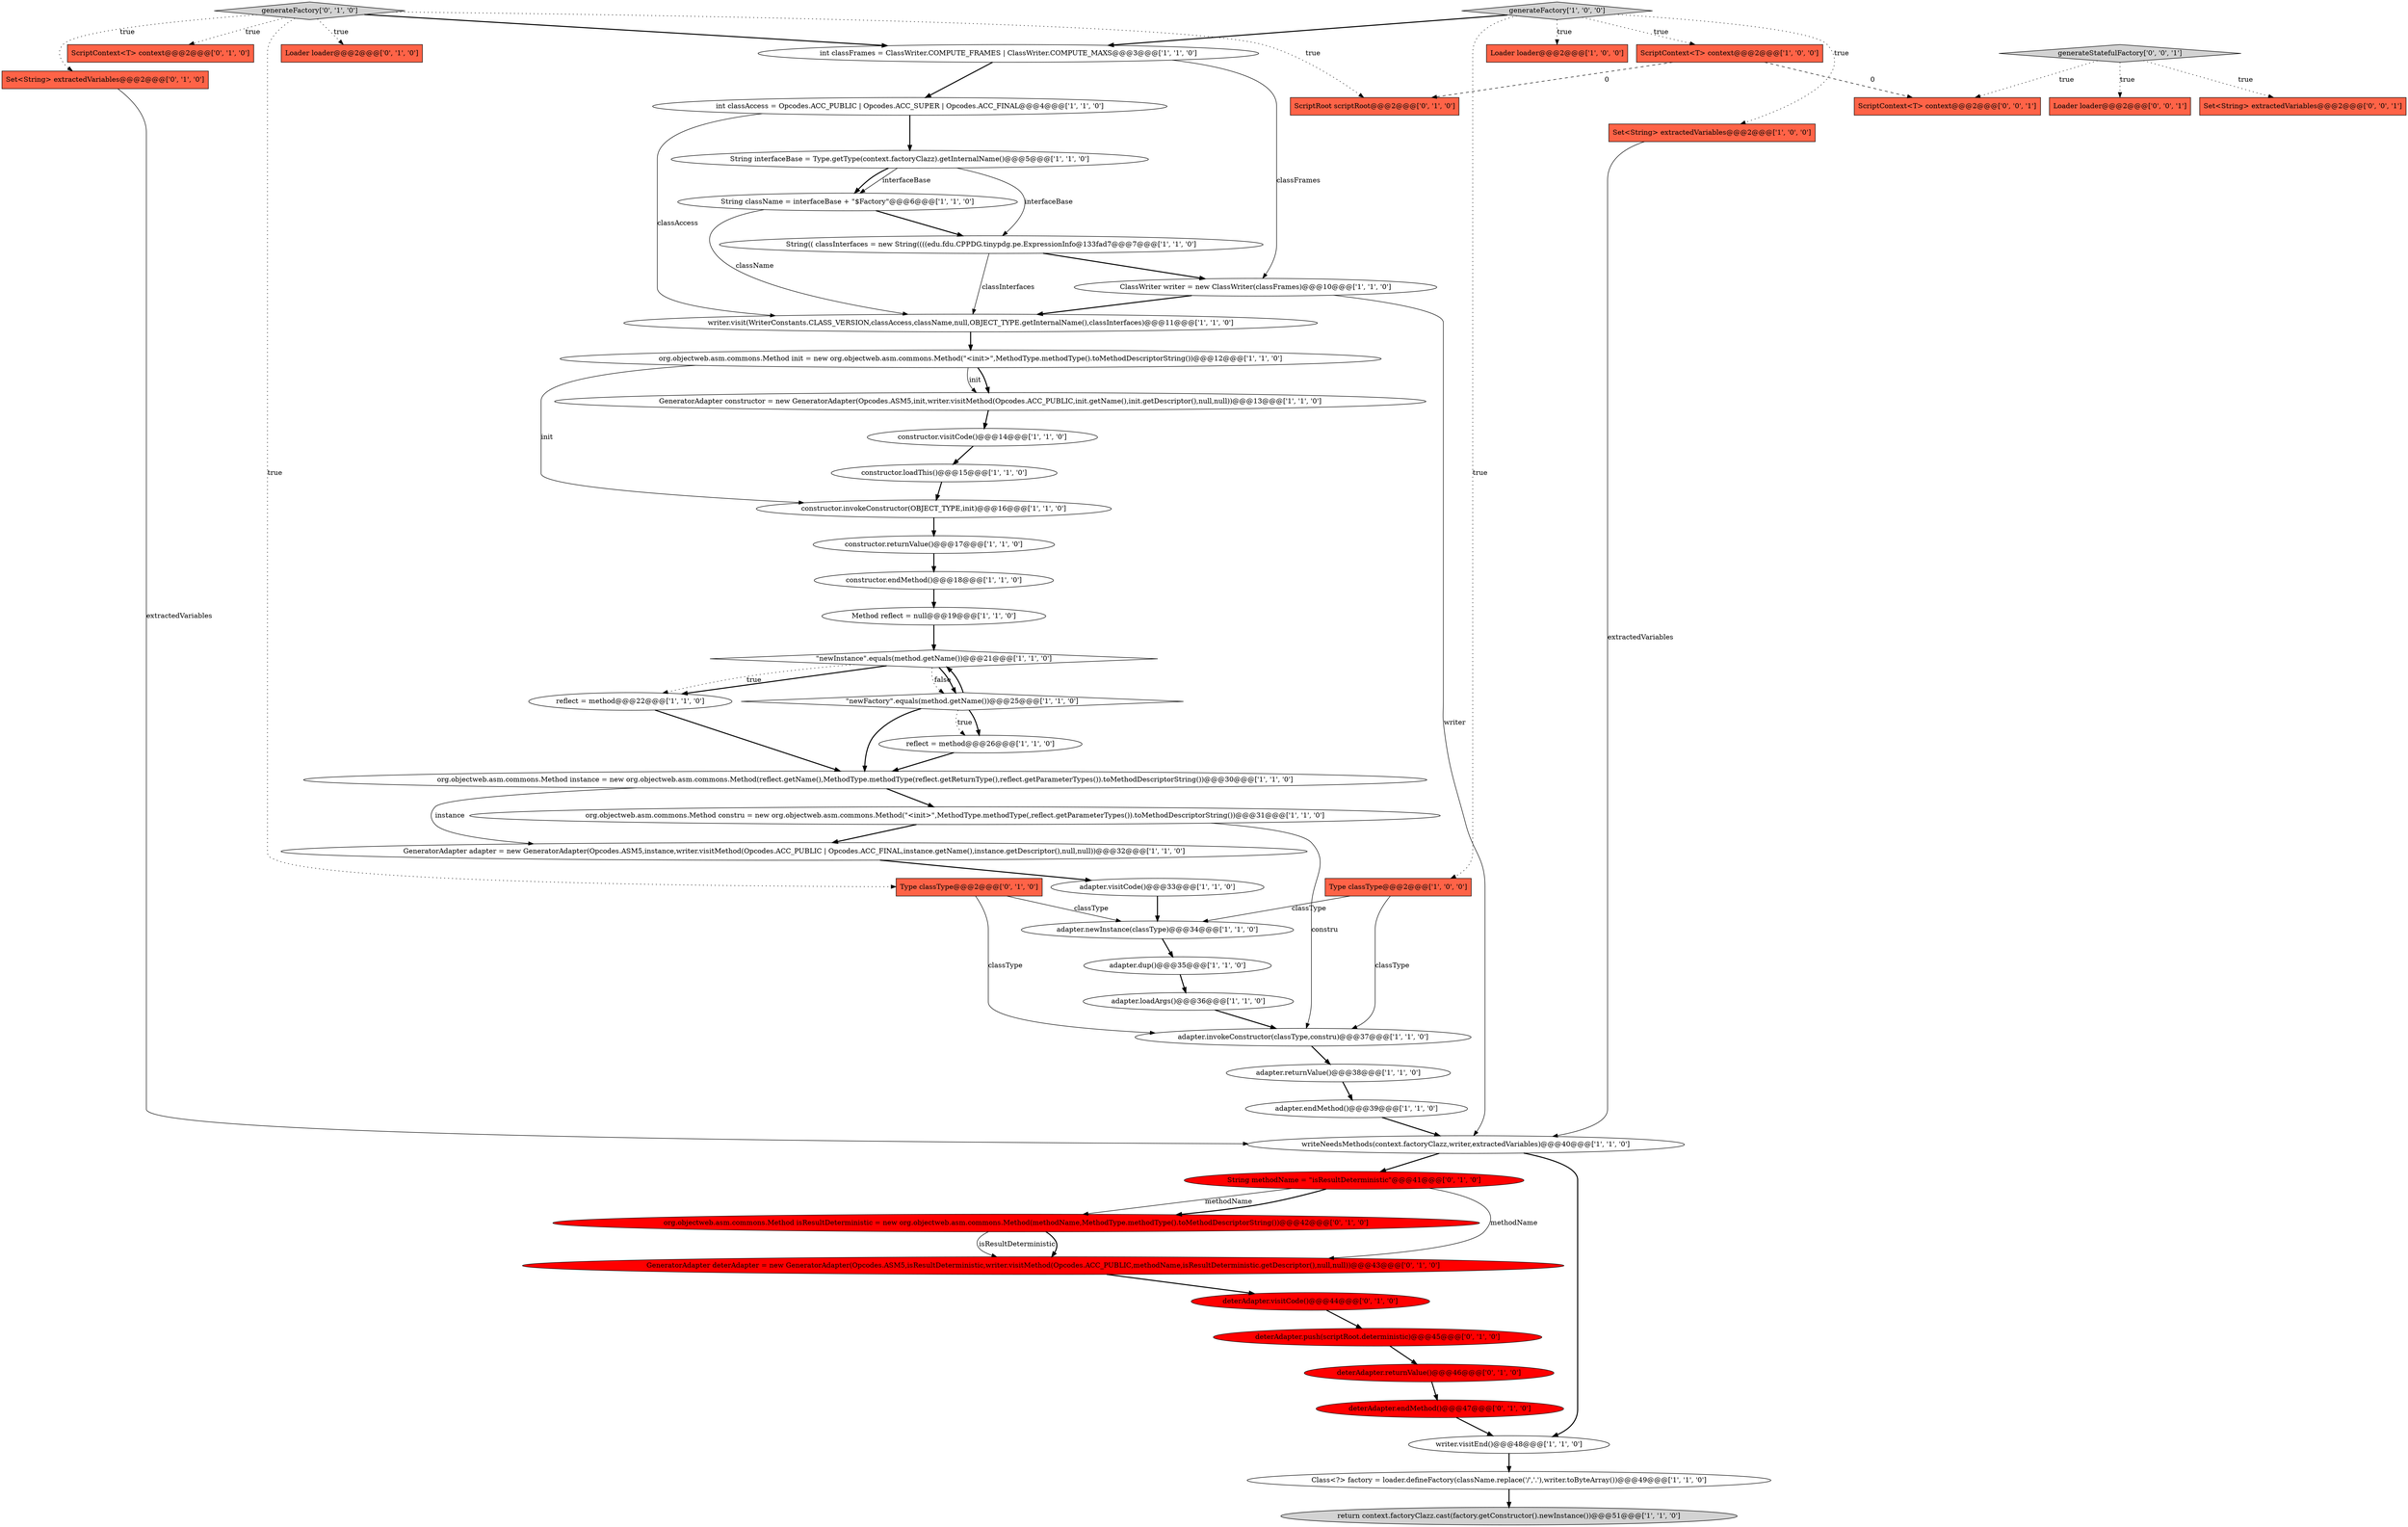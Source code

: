 digraph {
17 [style = filled, label = "org.objectweb.asm.commons.Method instance = new org.objectweb.asm.commons.Method(reflect.getName(),MethodType.methodType(reflect.getReturnType(),reflect.getParameterTypes()).toMethodDescriptorString())@@@30@@@['1', '1', '0']", fillcolor = white, shape = ellipse image = "AAA0AAABBB1BBB"];
6 [style = filled, label = "Class<?> factory = loader.defineFactory(className.replace('/','.'),writer.toByteArray())@@@49@@@['1', '1', '0']", fillcolor = white, shape = ellipse image = "AAA0AAABBB1BBB"];
29 [style = filled, label = "org.objectweb.asm.commons.Method init = new org.objectweb.asm.commons.Method(\"<init>\",MethodType.methodType().toMethodDescriptorString())@@@12@@@['1', '1', '0']", fillcolor = white, shape = ellipse image = "AAA0AAABBB1BBB"];
40 [style = filled, label = "org.objectweb.asm.commons.Method isResultDeterministic = new org.objectweb.asm.commons.Method(methodName,MethodType.methodType().toMethodDescriptorString())@@@42@@@['0', '1', '0']", fillcolor = red, shape = ellipse image = "AAA1AAABBB2BBB"];
23 [style = filled, label = "GeneratorAdapter constructor = new GeneratorAdapter(Opcodes.ASM5,init,writer.visitMethod(Opcodes.ACC_PUBLIC,init.getName(),init.getDescriptor(),null,null))@@@13@@@['1', '1', '0']", fillcolor = white, shape = ellipse image = "AAA0AAABBB1BBB"];
44 [style = filled, label = "ScriptContext<T> context@@@2@@@['0', '1', '0']", fillcolor = tomato, shape = box image = "AAA0AAABBB2BBB"];
39 [style = filled, label = "deterAdapter.push(scriptRoot.deterministic)@@@45@@@['0', '1', '0']", fillcolor = red, shape = ellipse image = "AAA1AAABBB2BBB"];
25 [style = filled, label = "adapter.visitCode()@@@33@@@['1', '1', '0']", fillcolor = white, shape = ellipse image = "AAA0AAABBB1BBB"];
4 [style = filled, label = "int classAccess = Opcodes.ACC_PUBLIC | Opcodes.ACC_SUPER | Opcodes.ACC_FINAL@@@4@@@['1', '1', '0']", fillcolor = white, shape = ellipse image = "AAA0AAABBB1BBB"];
38 [style = filled, label = "Set<String> extractedVariables@@@2@@@['0', '1', '0']", fillcolor = tomato, shape = box image = "AAA0AAABBB2BBB"];
14 [style = filled, label = "adapter.dup()@@@35@@@['1', '1', '0']", fillcolor = white, shape = ellipse image = "AAA0AAABBB1BBB"];
10 [style = filled, label = "adapter.invokeConstructor(classType,constru)@@@37@@@['1', '1', '0']", fillcolor = white, shape = ellipse image = "AAA0AAABBB1BBB"];
51 [style = filled, label = "Loader loader@@@2@@@['0', '0', '1']", fillcolor = tomato, shape = box image = "AAA0AAABBB3BBB"];
8 [style = filled, label = "Loader loader@@@2@@@['1', '0', '0']", fillcolor = tomato, shape = box image = "AAA0AAABBB1BBB"];
50 [style = filled, label = "deterAdapter.endMethod()@@@47@@@['0', '1', '0']", fillcolor = red, shape = ellipse image = "AAA1AAABBB2BBB"];
33 [style = filled, label = "adapter.endMethod()@@@39@@@['1', '1', '0']", fillcolor = white, shape = ellipse image = "AAA0AAABBB1BBB"];
36 [style = filled, label = "\"newInstance\".equals(method.getName())@@@21@@@['1', '1', '0']", fillcolor = white, shape = diamond image = "AAA0AAABBB1BBB"];
26 [style = filled, label = "Set<String> extractedVariables@@@2@@@['1', '0', '0']", fillcolor = tomato, shape = box image = "AAA0AAABBB1BBB"];
2 [style = filled, label = "String interfaceBase = Type.getType(context.factoryClazz).getInternalName()@@@5@@@['1', '1', '0']", fillcolor = white, shape = ellipse image = "AAA0AAABBB1BBB"];
46 [style = filled, label = "deterAdapter.returnValue()@@@46@@@['0', '1', '0']", fillcolor = red, shape = ellipse image = "AAA1AAABBB2BBB"];
24 [style = filled, label = "Type classType@@@2@@@['1', '0', '0']", fillcolor = tomato, shape = box image = "AAA0AAABBB1BBB"];
48 [style = filled, label = "deterAdapter.visitCode()@@@44@@@['0', '1', '0']", fillcolor = red, shape = ellipse image = "AAA1AAABBB2BBB"];
1 [style = filled, label = "constructor.loadThis()@@@15@@@['1', '1', '0']", fillcolor = white, shape = ellipse image = "AAA0AAABBB1BBB"];
35 [style = filled, label = "String(( classInterfaces = new String((((edu.fdu.CPPDG.tinypdg.pe.ExpressionInfo@133fad7@@@7@@@['1', '1', '0']", fillcolor = white, shape = ellipse image = "AAA0AAABBB1BBB"];
15 [style = filled, label = "int classFrames = ClassWriter.COMPUTE_FRAMES | ClassWriter.COMPUTE_MAXS@@@3@@@['1', '1', '0']", fillcolor = white, shape = ellipse image = "AAA0AAABBB1BBB"];
52 [style = filled, label = "Set<String> extractedVariables@@@2@@@['0', '0', '1']", fillcolor = tomato, shape = box image = "AAA0AAABBB3BBB"];
3 [style = filled, label = "writer.visit(WriterConstants.CLASS_VERSION,classAccess,className,null,OBJECT_TYPE.getInternalName(),classInterfaces)@@@11@@@['1', '1', '0']", fillcolor = white, shape = ellipse image = "AAA0AAABBB1BBB"];
43 [style = filled, label = "generateFactory['0', '1', '0']", fillcolor = lightgray, shape = diamond image = "AAA0AAABBB2BBB"];
20 [style = filled, label = "reflect = method@@@22@@@['1', '1', '0']", fillcolor = white, shape = ellipse image = "AAA0AAABBB1BBB"];
45 [style = filled, label = "String methodName = \"isResultDeterministic\"@@@41@@@['0', '1', '0']", fillcolor = red, shape = ellipse image = "AAA1AAABBB2BBB"];
7 [style = filled, label = "ClassWriter writer = new ClassWriter(classFrames)@@@10@@@['1', '1', '0']", fillcolor = white, shape = ellipse image = "AAA0AAABBB1BBB"];
49 [style = filled, label = "ScriptRoot scriptRoot@@@2@@@['0', '1', '0']", fillcolor = tomato, shape = box image = "AAA1AAABBB2BBB"];
32 [style = filled, label = "reflect = method@@@26@@@['1', '1', '0']", fillcolor = white, shape = ellipse image = "AAA0AAABBB1BBB"];
31 [style = filled, label = "adapter.newInstance(classType)@@@34@@@['1', '1', '0']", fillcolor = white, shape = ellipse image = "AAA0AAABBB1BBB"];
22 [style = filled, label = "constructor.returnValue()@@@17@@@['1', '1', '0']", fillcolor = white, shape = ellipse image = "AAA0AAABBB1BBB"];
34 [style = filled, label = "return context.factoryClazz.cast(factory.getConstructor().newInstance())@@@51@@@['1', '1', '0']", fillcolor = lightgray, shape = ellipse image = "AAA0AAABBB1BBB"];
41 [style = filled, label = "Loader loader@@@2@@@['0', '1', '0']", fillcolor = tomato, shape = box image = "AAA0AAABBB2BBB"];
5 [style = filled, label = "org.objectweb.asm.commons.Method constru = new org.objectweb.asm.commons.Method(\"<init>\",MethodType.methodType(,reflect.getParameterTypes()).toMethodDescriptorString())@@@31@@@['1', '1', '0']", fillcolor = white, shape = ellipse image = "AAA0AAABBB1BBB"];
30 [style = filled, label = "ScriptContext<T> context@@@2@@@['1', '0', '0']", fillcolor = tomato, shape = box image = "AAA1AAABBB1BBB"];
11 [style = filled, label = "constructor.invokeConstructor(OBJECT_TYPE,init)@@@16@@@['1', '1', '0']", fillcolor = white, shape = ellipse image = "AAA0AAABBB1BBB"];
21 [style = filled, label = "generateFactory['1', '0', '0']", fillcolor = lightgray, shape = diamond image = "AAA0AAABBB1BBB"];
0 [style = filled, label = "constructor.endMethod()@@@18@@@['1', '1', '0']", fillcolor = white, shape = ellipse image = "AAA0AAABBB1BBB"];
47 [style = filled, label = "GeneratorAdapter deterAdapter = new GeneratorAdapter(Opcodes.ASM5,isResultDeterministic,writer.visitMethod(Opcodes.ACC_PUBLIC,methodName,isResultDeterministic.getDescriptor(),null,null))@@@43@@@['0', '1', '0']", fillcolor = red, shape = ellipse image = "AAA1AAABBB2BBB"];
18 [style = filled, label = "GeneratorAdapter adapter = new GeneratorAdapter(Opcodes.ASM5,instance,writer.visitMethod(Opcodes.ACC_PUBLIC | Opcodes.ACC_FINAL,instance.getName(),instance.getDescriptor(),null,null))@@@32@@@['1', '1', '0']", fillcolor = white, shape = ellipse image = "AAA0AAABBB1BBB"];
53 [style = filled, label = "ScriptContext<T> context@@@2@@@['0', '0', '1']", fillcolor = tomato, shape = box image = "AAA0AAABBB3BBB"];
13 [style = filled, label = "writeNeedsMethods(context.factoryClazz,writer,extractedVariables)@@@40@@@['1', '1', '0']", fillcolor = white, shape = ellipse image = "AAA0AAABBB1BBB"];
27 [style = filled, label = "adapter.returnValue()@@@38@@@['1', '1', '0']", fillcolor = white, shape = ellipse image = "AAA0AAABBB1BBB"];
28 [style = filled, label = "String className = interfaceBase + \"$Factory\"@@@6@@@['1', '1', '0']", fillcolor = white, shape = ellipse image = "AAA0AAABBB1BBB"];
19 [style = filled, label = "Method reflect = null@@@19@@@['1', '1', '0']", fillcolor = white, shape = ellipse image = "AAA0AAABBB1BBB"];
12 [style = filled, label = "writer.visitEnd()@@@48@@@['1', '1', '0']", fillcolor = white, shape = ellipse image = "AAA0AAABBB1BBB"];
16 [style = filled, label = "\"newFactory\".equals(method.getName())@@@25@@@['1', '1', '0']", fillcolor = white, shape = diamond image = "AAA0AAABBB1BBB"];
9 [style = filled, label = "constructor.visitCode()@@@14@@@['1', '1', '0']", fillcolor = white, shape = ellipse image = "AAA0AAABBB1BBB"];
54 [style = filled, label = "generateStatefulFactory['0', '0', '1']", fillcolor = lightgray, shape = diamond image = "AAA0AAABBB3BBB"];
37 [style = filled, label = "adapter.loadArgs()@@@36@@@['1', '1', '0']", fillcolor = white, shape = ellipse image = "AAA0AAABBB1BBB"];
42 [style = filled, label = "Type classType@@@2@@@['0', '1', '0']", fillcolor = tomato, shape = box image = "AAA0AAABBB2BBB"];
31->14 [style = bold, label=""];
2->35 [style = solid, label="interfaceBase"];
26->13 [style = solid, label="extractedVariables"];
38->13 [style = solid, label="extractedVariables"];
43->38 [style = dotted, label="true"];
16->36 [style = bold, label=""];
17->5 [style = bold, label=""];
20->17 [style = bold, label=""];
39->46 [style = bold, label=""];
6->34 [style = bold, label=""];
40->47 [style = solid, label="isResultDeterministic"];
47->48 [style = bold, label=""];
0->19 [style = bold, label=""];
37->10 [style = bold, label=""];
10->27 [style = bold, label=""];
4->3 [style = solid, label="classAccess"];
21->15 [style = bold, label=""];
21->8 [style = dotted, label="true"];
36->16 [style = dotted, label="false"];
2->28 [style = solid, label="interfaceBase"];
24->10 [style = solid, label="classType"];
16->32 [style = bold, label=""];
45->40 [style = solid, label="methodName"];
19->36 [style = bold, label=""];
17->18 [style = solid, label="instance"];
4->2 [style = bold, label=""];
35->3 [style = solid, label="classInterfaces"];
29->23 [style = bold, label=""];
16->17 [style = bold, label=""];
5->18 [style = bold, label=""];
43->42 [style = dotted, label="true"];
12->6 [style = bold, label=""];
33->13 [style = bold, label=""];
30->53 [style = dashed, label="0"];
36->20 [style = bold, label=""];
15->7 [style = solid, label="classFrames"];
7->3 [style = bold, label=""];
48->39 [style = bold, label=""];
54->53 [style = dotted, label="true"];
1->11 [style = bold, label=""];
25->31 [style = bold, label=""];
54->52 [style = dotted, label="true"];
36->20 [style = dotted, label="true"];
54->51 [style = dotted, label="true"];
43->44 [style = dotted, label="true"];
5->10 [style = solid, label="constru"];
28->35 [style = bold, label=""];
13->12 [style = bold, label=""];
22->0 [style = bold, label=""];
21->26 [style = dotted, label="true"];
42->31 [style = solid, label="classType"];
21->24 [style = dotted, label="true"];
43->15 [style = bold, label=""];
30->49 [style = dashed, label="0"];
21->30 [style = dotted, label="true"];
24->31 [style = solid, label="classType"];
40->47 [style = bold, label=""];
29->11 [style = solid, label="init"];
15->4 [style = bold, label=""];
50->12 [style = bold, label=""];
18->25 [style = bold, label=""];
11->22 [style = bold, label=""];
13->45 [style = bold, label=""];
36->16 [style = bold, label=""];
16->32 [style = dotted, label="true"];
43->41 [style = dotted, label="true"];
43->49 [style = dotted, label="true"];
42->10 [style = solid, label="classType"];
27->33 [style = bold, label=""];
28->3 [style = solid, label="className"];
29->23 [style = solid, label="init"];
9->1 [style = bold, label=""];
46->50 [style = bold, label=""];
23->9 [style = bold, label=""];
2->28 [style = bold, label=""];
35->7 [style = bold, label=""];
7->13 [style = solid, label="writer"];
3->29 [style = bold, label=""];
32->17 [style = bold, label=""];
45->40 [style = bold, label=""];
45->47 [style = solid, label="methodName"];
14->37 [style = bold, label=""];
}
